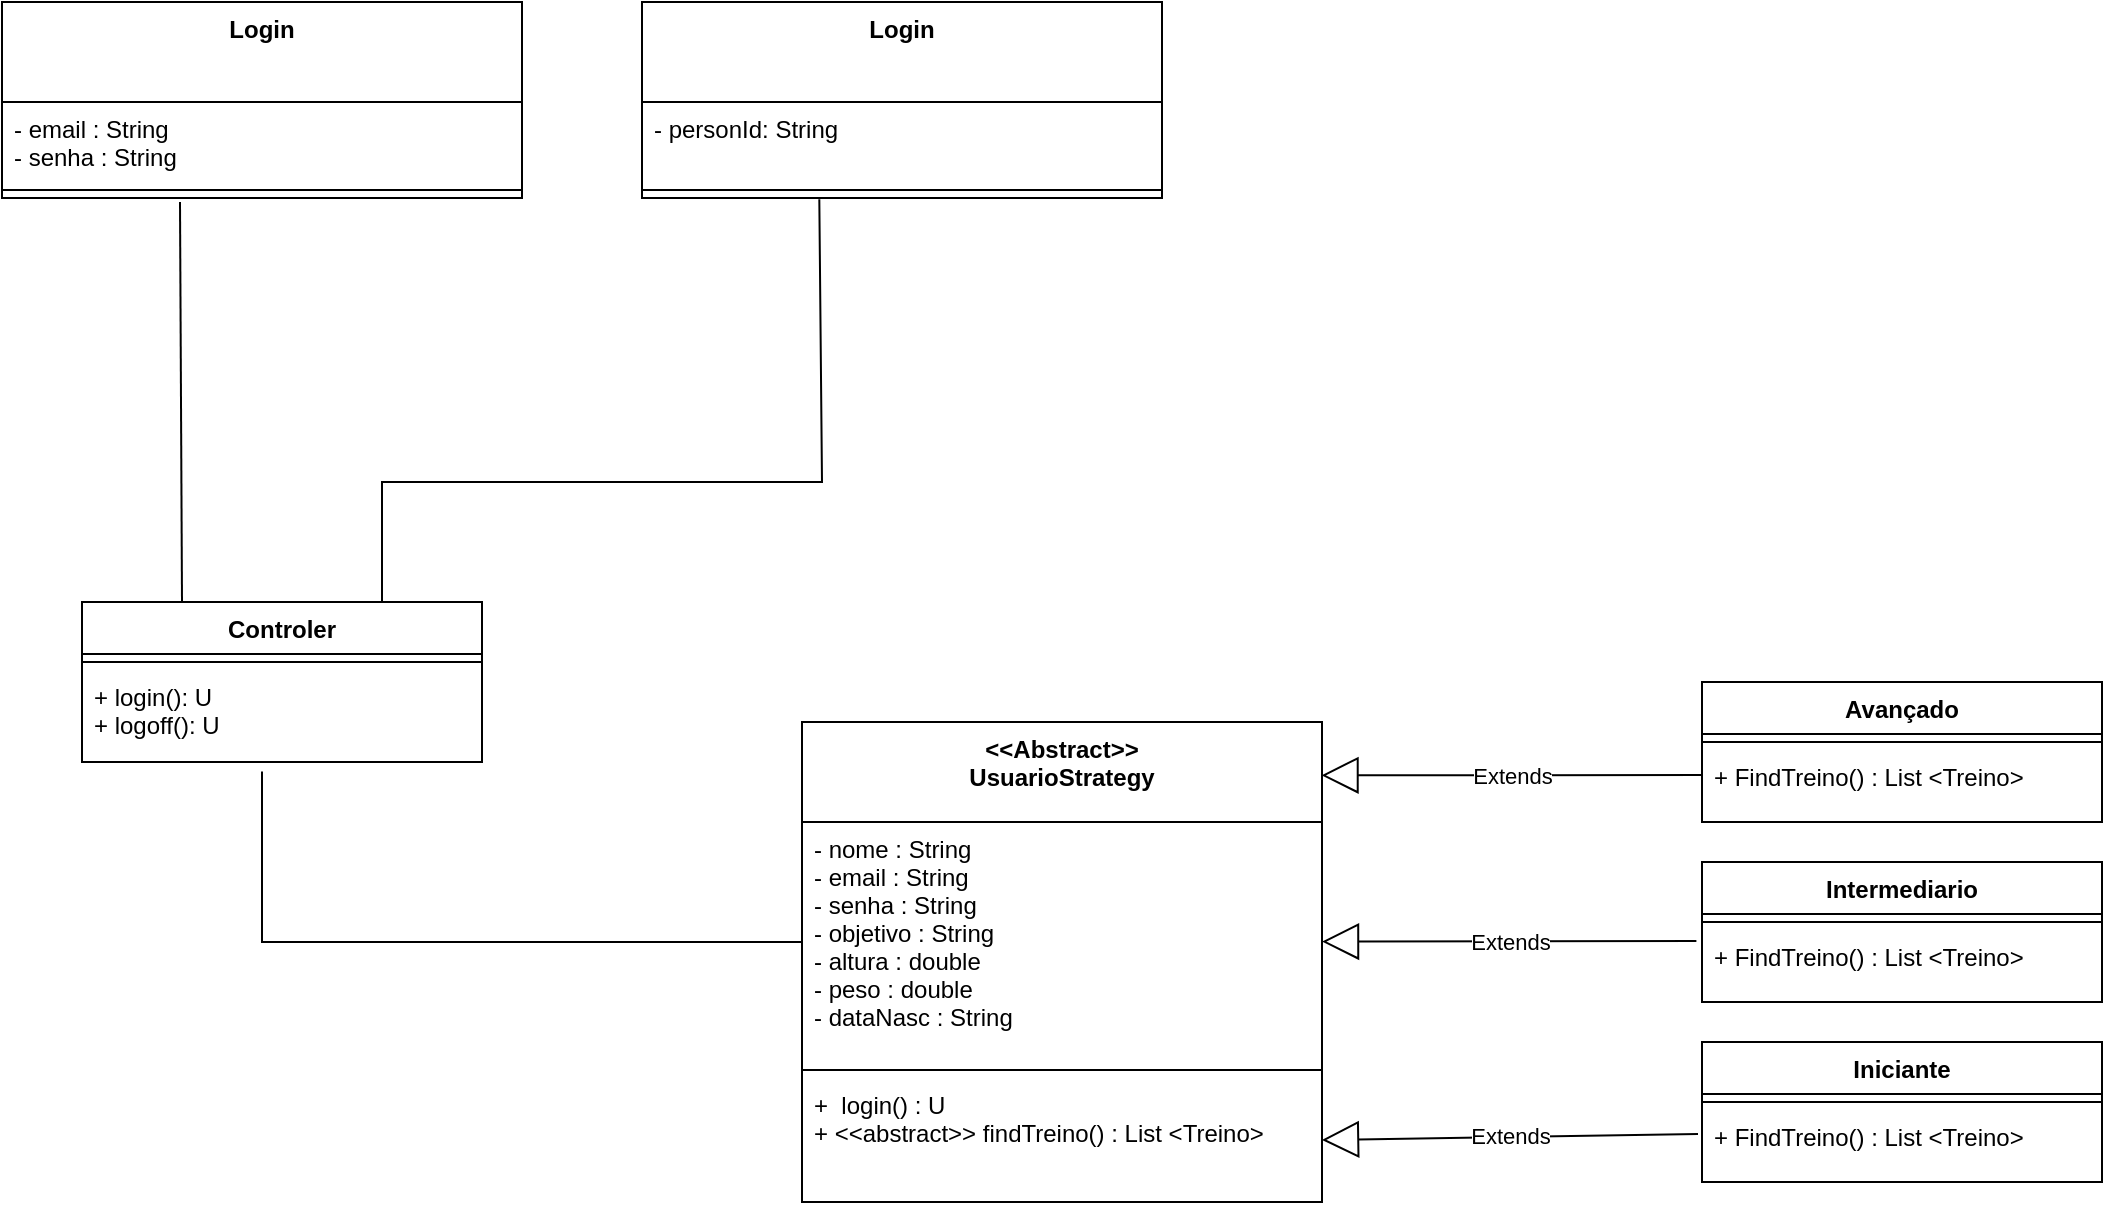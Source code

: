 <mxfile version="20.2.7" type="device"><diagram id="ToS7L3lAEm12-cF7eO7M" name="Page-1"><mxGraphModel dx="1303" dy="780" grid="1" gridSize="10" guides="1" tooltips="1" connect="1" arrows="1" fold="1" page="1" pageScale="1" pageWidth="1169" pageHeight="1654" math="0" shadow="0"><root><mxCell id="0"/><mxCell id="1" parent="0"/><mxCell id="JDwWGKPS2lUx3jECMcdA-8" value="&lt;&lt;Abstract&gt;&gt;&#10;UsuarioStrategy" style="swimlane;fontStyle=1;align=center;verticalAlign=top;childLayout=stackLayout;horizontal=1;startSize=50;horizontalStack=0;resizeParent=1;resizeParentMax=0;resizeLast=0;collapsible=1;marginBottom=0;" parent="1" vertex="1"><mxGeometry x="470" y="360" width="260" height="240" as="geometry"/></mxCell><mxCell id="JDwWGKPS2lUx3jECMcdA-9" value="- nome : String&#10;- email : String&#10;- senha : String&#10;- objetivo : String&#10;- altura : double&#10;- peso : double&#10;- dataNasc : String" style="text;strokeColor=none;fillColor=none;align=left;verticalAlign=top;spacingLeft=4;spacingRight=4;overflow=hidden;rotatable=0;points=[[0,0.5],[1,0.5]];portConstraint=eastwest;" parent="JDwWGKPS2lUx3jECMcdA-8" vertex="1"><mxGeometry y="50" width="260" height="120" as="geometry"/></mxCell><mxCell id="JDwWGKPS2lUx3jECMcdA-10" value="" style="line;strokeWidth=1;fillColor=none;align=left;verticalAlign=middle;spacingTop=-1;spacingLeft=3;spacingRight=3;rotatable=0;labelPosition=right;points=[];portConstraint=eastwest;" parent="JDwWGKPS2lUx3jECMcdA-8" vertex="1"><mxGeometry y="170" width="260" height="8" as="geometry"/></mxCell><mxCell id="JDwWGKPS2lUx3jECMcdA-11" value="+  login() : U&#10;+ &lt;&lt;abstract&gt;&gt; findTreino() : List &lt;Treino&gt;" style="text;strokeColor=none;fillColor=none;align=left;verticalAlign=top;spacingLeft=4;spacingRight=4;overflow=hidden;rotatable=0;points=[[0,0.5],[1,0.5]];portConstraint=eastwest;" parent="JDwWGKPS2lUx3jECMcdA-8" vertex="1"><mxGeometry y="178" width="260" height="62" as="geometry"/></mxCell><mxCell id="JDwWGKPS2lUx3jECMcdA-12" value="Iniciante" style="swimlane;fontStyle=1;align=center;verticalAlign=top;childLayout=stackLayout;horizontal=1;startSize=26;horizontalStack=0;resizeParent=1;resizeParentMax=0;resizeLast=0;collapsible=1;marginBottom=0;" parent="1" vertex="1"><mxGeometry x="920" y="520" width="200" height="70" as="geometry"/></mxCell><mxCell id="JDwWGKPS2lUx3jECMcdA-14" value="" style="line;strokeWidth=1;fillColor=none;align=left;verticalAlign=middle;spacingTop=-1;spacingLeft=3;spacingRight=3;rotatable=0;labelPosition=right;points=[];portConstraint=eastwest;" parent="JDwWGKPS2lUx3jECMcdA-12" vertex="1"><mxGeometry y="26" width="200" height="8" as="geometry"/></mxCell><mxCell id="JDwWGKPS2lUx3jECMcdA-15" value="+ FindTreino() : List &lt;Treino&gt;" style="text;strokeColor=none;fillColor=none;align=left;verticalAlign=top;spacingLeft=4;spacingRight=4;overflow=hidden;rotatable=0;points=[[0,0.5],[1,0.5]];portConstraint=eastwest;" parent="JDwWGKPS2lUx3jECMcdA-12" vertex="1"><mxGeometry y="34" width="200" height="36" as="geometry"/></mxCell><mxCell id="JDwWGKPS2lUx3jECMcdA-16" value="Intermediario" style="swimlane;fontStyle=1;align=center;verticalAlign=top;childLayout=stackLayout;horizontal=1;startSize=26;horizontalStack=0;resizeParent=1;resizeParentMax=0;resizeLast=0;collapsible=1;marginBottom=0;" parent="1" vertex="1"><mxGeometry x="920" y="430" width="200" height="70" as="geometry"/></mxCell><mxCell id="JDwWGKPS2lUx3jECMcdA-18" value="" style="line;strokeWidth=1;fillColor=none;align=left;verticalAlign=middle;spacingTop=-1;spacingLeft=3;spacingRight=3;rotatable=0;labelPosition=right;points=[];portConstraint=eastwest;" parent="JDwWGKPS2lUx3jECMcdA-16" vertex="1"><mxGeometry y="26" width="200" height="8" as="geometry"/></mxCell><mxCell id="JDwWGKPS2lUx3jECMcdA-19" value="+ FindTreino() : List &lt;Treino&gt;" style="text;strokeColor=none;fillColor=none;align=left;verticalAlign=top;spacingLeft=4;spacingRight=4;overflow=hidden;rotatable=0;points=[[0,0.5],[1,0.5]];portConstraint=eastwest;" parent="JDwWGKPS2lUx3jECMcdA-16" vertex="1"><mxGeometry y="34" width="200" height="36" as="geometry"/></mxCell><mxCell id="JDwWGKPS2lUx3jECMcdA-20" value="Avançado" style="swimlane;fontStyle=1;align=center;verticalAlign=top;childLayout=stackLayout;horizontal=1;startSize=26;horizontalStack=0;resizeParent=1;resizeParentMax=0;resizeLast=0;collapsible=1;marginBottom=0;" parent="1" vertex="1"><mxGeometry x="920" y="340" width="200" height="70" as="geometry"/></mxCell><mxCell id="JDwWGKPS2lUx3jECMcdA-22" value="" style="line;strokeWidth=1;fillColor=none;align=left;verticalAlign=middle;spacingTop=-1;spacingLeft=3;spacingRight=3;rotatable=0;labelPosition=right;points=[];portConstraint=eastwest;" parent="JDwWGKPS2lUx3jECMcdA-20" vertex="1"><mxGeometry y="26" width="200" height="8" as="geometry"/></mxCell><mxCell id="JDwWGKPS2lUx3jECMcdA-23" value="+ FindTreino() : List &lt;Treino&gt;" style="text;strokeColor=none;fillColor=none;align=left;verticalAlign=top;spacingLeft=4;spacingRight=4;overflow=hidden;rotatable=0;points=[[0,0.5],[1,0.5]];portConstraint=eastwest;" parent="JDwWGKPS2lUx3jECMcdA-20" vertex="1"><mxGeometry y="34" width="200" height="36" as="geometry"/></mxCell><mxCell id="JDwWGKPS2lUx3jECMcdA-29" value="Extends" style="endArrow=block;endSize=16;endFill=0;html=1;rounded=0;exitX=0;exitY=0.348;exitDx=0;exitDy=0;exitPerimeter=0;entryX=0.999;entryY=0.111;entryDx=0;entryDy=0;entryPerimeter=0;" parent="1" source="JDwWGKPS2lUx3jECMcdA-23" target="JDwWGKPS2lUx3jECMcdA-8" edge="1"><mxGeometry width="160" relative="1" as="geometry"><mxPoint x="930" y="270" as="sourcePoint"/><mxPoint x="730" y="380" as="targetPoint"/></mxGeometry></mxCell><mxCell id="JDwWGKPS2lUx3jECMcdA-30" value="Extends" style="endArrow=block;endSize=16;endFill=0;html=1;rounded=0;exitX=-0.01;exitY=0.333;exitDx=0;exitDy=0;exitPerimeter=0;entryX=1;entryY=0.5;entryDx=0;entryDy=0;" parent="1" source="JDwWGKPS2lUx3jECMcdA-15" target="JDwWGKPS2lUx3jECMcdA-11" edge="1"><mxGeometry width="160" relative="1" as="geometry"><mxPoint x="1225" y="570" as="sourcePoint"/><mxPoint x="1190" y="410" as="targetPoint"/></mxGeometry></mxCell><mxCell id="JDwWGKPS2lUx3jECMcdA-31" value="Extends" style="endArrow=block;endSize=16;endFill=0;html=1;rounded=0;exitX=-0.014;exitY=0.152;exitDx=0;exitDy=0;exitPerimeter=0;" parent="1" source="JDwWGKPS2lUx3jECMcdA-19" target="JDwWGKPS2lUx3jECMcdA-9" edge="1"><mxGeometry width="160" relative="1" as="geometry"><mxPoint x="1150" y="409.01" as="sourcePoint"/><mxPoint x="1039.48" y="390.002" as="targetPoint"/></mxGeometry></mxCell><mxCell id="zCvg3-VqEzajvVGpNXbb-2" value="Login" style="swimlane;fontStyle=1;align=center;verticalAlign=top;childLayout=stackLayout;horizontal=1;startSize=50;horizontalStack=0;resizeParent=1;resizeParentMax=0;resizeLast=0;collapsible=1;marginBottom=0;" vertex="1" parent="1"><mxGeometry x="70" width="260" height="98" as="geometry"/></mxCell><mxCell id="zCvg3-VqEzajvVGpNXbb-3" value="- email : String&#10;- senha : String&#10;" style="text;strokeColor=none;fillColor=none;align=left;verticalAlign=top;spacingLeft=4;spacingRight=4;overflow=hidden;rotatable=0;points=[[0,0.5],[1,0.5]];portConstraint=eastwest;" vertex="1" parent="zCvg3-VqEzajvVGpNXbb-2"><mxGeometry y="50" width="260" height="40" as="geometry"/></mxCell><mxCell id="zCvg3-VqEzajvVGpNXbb-4" value="" style="line;strokeWidth=1;fillColor=none;align=left;verticalAlign=middle;spacingTop=-1;spacingLeft=3;spacingRight=3;rotatable=0;labelPosition=right;points=[];portConstraint=eastwest;" vertex="1" parent="zCvg3-VqEzajvVGpNXbb-2"><mxGeometry y="90" width="260" height="8" as="geometry"/></mxCell><mxCell id="zCvg3-VqEzajvVGpNXbb-6" value="Login" style="swimlane;fontStyle=1;align=center;verticalAlign=top;childLayout=stackLayout;horizontal=1;startSize=50;horizontalStack=0;resizeParent=1;resizeParentMax=0;resizeLast=0;collapsible=1;marginBottom=0;" vertex="1" parent="1"><mxGeometry x="390" width="260" height="98" as="geometry"/></mxCell><mxCell id="zCvg3-VqEzajvVGpNXbb-7" value="- personId: String" style="text;strokeColor=none;fillColor=none;align=left;verticalAlign=top;spacingLeft=4;spacingRight=4;overflow=hidden;rotatable=0;points=[[0,0.5],[1,0.5]];portConstraint=eastwest;" vertex="1" parent="zCvg3-VqEzajvVGpNXbb-6"><mxGeometry y="50" width="260" height="40" as="geometry"/></mxCell><mxCell id="zCvg3-VqEzajvVGpNXbb-8" value="" style="line;strokeWidth=1;fillColor=none;align=left;verticalAlign=middle;spacingTop=-1;spacingLeft=3;spacingRight=3;rotatable=0;labelPosition=right;points=[];portConstraint=eastwest;" vertex="1" parent="zCvg3-VqEzajvVGpNXbb-6"><mxGeometry y="90" width="260" height="8" as="geometry"/></mxCell><mxCell id="zCvg3-VqEzajvVGpNXbb-10" value="Controler" style="swimlane;fontStyle=1;align=center;verticalAlign=top;childLayout=stackLayout;horizontal=1;startSize=26;horizontalStack=0;resizeParent=1;resizeParentMax=0;resizeLast=0;collapsible=1;marginBottom=0;" vertex="1" parent="1"><mxGeometry x="110" y="300" width="200" height="80" as="geometry"/></mxCell><mxCell id="zCvg3-VqEzajvVGpNXbb-11" value="" style="line;strokeWidth=1;fillColor=none;align=left;verticalAlign=middle;spacingTop=-1;spacingLeft=3;spacingRight=3;rotatable=0;labelPosition=right;points=[];portConstraint=eastwest;" vertex="1" parent="zCvg3-VqEzajvVGpNXbb-10"><mxGeometry y="26" width="200" height="8" as="geometry"/></mxCell><mxCell id="zCvg3-VqEzajvVGpNXbb-12" value="+ login(): U&#10;+ logoff(): U&#10;" style="text;strokeColor=none;fillColor=none;align=left;verticalAlign=top;spacingLeft=4;spacingRight=4;overflow=hidden;rotatable=0;points=[[0,0.5],[1,0.5]];portConstraint=eastwest;" vertex="1" parent="zCvg3-VqEzajvVGpNXbb-10"><mxGeometry y="34" width="200" height="46" as="geometry"/></mxCell><mxCell id="zCvg3-VqEzajvVGpNXbb-13" value="" style="endArrow=none;html=1;rounded=0;exitX=0.341;exitY=1.083;exitDx=0;exitDy=0;exitPerimeter=0;entryX=0.75;entryY=0;entryDx=0;entryDy=0;" edge="1" parent="1" source="zCvg3-VqEzajvVGpNXbb-8" target="zCvg3-VqEzajvVGpNXbb-10"><mxGeometry width="50" height="50" relative="1" as="geometry"><mxPoint x="479.96" y="141.68" as="sourcePoint"/><mxPoint x="130" y="430" as="targetPoint"/><Array as="points"><mxPoint x="480" y="240"/><mxPoint x="260" y="240"/></Array></mxGeometry></mxCell><mxCell id="zCvg3-VqEzajvVGpNXbb-14" value="" style="endArrow=none;html=1;rounded=0;exitX=0.25;exitY=0;exitDx=0;exitDy=0;" edge="1" parent="1" source="zCvg3-VqEzajvVGpNXbb-10"><mxGeometry width="50" height="50" relative="1" as="geometry"><mxPoint x="90" y="490" as="sourcePoint"/><mxPoint x="159" y="100" as="targetPoint"/></mxGeometry></mxCell><mxCell id="zCvg3-VqEzajvVGpNXbb-15" value="" style="endArrow=none;html=1;rounded=0;entryX=0.45;entryY=1.103;entryDx=0;entryDy=0;entryPerimeter=0;exitX=0;exitY=0.5;exitDx=0;exitDy=0;" edge="1" parent="1" source="JDwWGKPS2lUx3jECMcdA-9" target="zCvg3-VqEzajvVGpNXbb-12"><mxGeometry width="50" height="50" relative="1" as="geometry"><mxPoint x="100" y="500" as="sourcePoint"/><mxPoint x="150" y="450" as="targetPoint"/><Array as="points"><mxPoint x="200" y="470"/></Array></mxGeometry></mxCell></root></mxGraphModel></diagram></mxfile>
